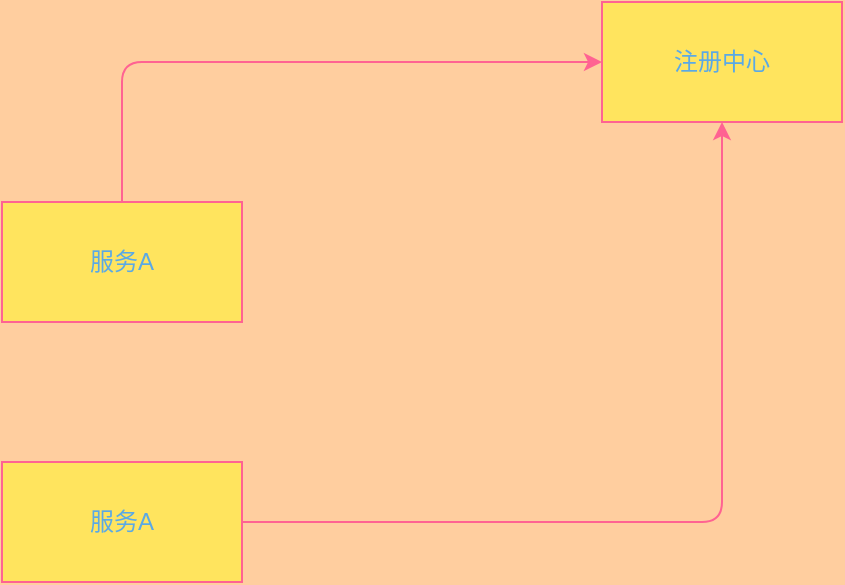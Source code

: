 <mxfile version="13.10.3" type="github">
  <diagram id="e2PfCPomFzrgpClZlvRu" name="Page-1">
    <mxGraphModel dx="782" dy="437" grid="1" gridSize="10" guides="1" tooltips="1" connect="1" arrows="1" fold="1" page="1" pageScale="1" pageWidth="3300" pageHeight="4681" background="#FFCE9F" math="0" shadow="0">
      <root>
        <mxCell id="Y1uHsdN24SP0hC61Rb4Q-0" />
        <mxCell id="Y1uHsdN24SP0hC61Rb4Q-1" parent="Y1uHsdN24SP0hC61Rb4Q-0" />
        <mxCell id="0f84cBG_Kml0ASm6lOnc-3" style="edgeStyle=orthogonalEdgeStyle;curved=0;rounded=1;sketch=0;orthogonalLoop=1;jettySize=auto;html=1;exitX=0.5;exitY=0;exitDx=0;exitDy=0;entryX=0;entryY=0.5;entryDx=0;entryDy=0;strokeColor=#FF6392;fillColor=#FFE45E;fontColor=#5AA9E6;" edge="1" parent="Y1uHsdN24SP0hC61Rb4Q-1" source="0f84cBG_Kml0ASm6lOnc-0" target="0f84cBG_Kml0ASm6lOnc-2">
          <mxGeometry relative="1" as="geometry" />
        </mxCell>
        <mxCell id="0f84cBG_Kml0ASm6lOnc-0" value="服务A" style="rounded=0;whiteSpace=wrap;html=1;sketch=0;strokeColor=#FF6392;fillColor=#FFE45E;fontColor=#5AA9E6;" vertex="1" parent="Y1uHsdN24SP0hC61Rb4Q-1">
          <mxGeometry x="1050" y="1300" width="120" height="60" as="geometry" />
        </mxCell>
        <mxCell id="0f84cBG_Kml0ASm6lOnc-4" style="edgeStyle=orthogonalEdgeStyle;curved=0;rounded=1;sketch=0;orthogonalLoop=1;jettySize=auto;html=1;exitX=1;exitY=0.5;exitDx=0;exitDy=0;entryX=0.5;entryY=1;entryDx=0;entryDy=0;strokeColor=#FF6392;fillColor=#FFE45E;fontColor=#5AA9E6;" edge="1" parent="Y1uHsdN24SP0hC61Rb4Q-1" source="0f84cBG_Kml0ASm6lOnc-1" target="0f84cBG_Kml0ASm6lOnc-2">
          <mxGeometry relative="1" as="geometry" />
        </mxCell>
        <mxCell id="0f84cBG_Kml0ASm6lOnc-1" value="服务A" style="rounded=0;whiteSpace=wrap;html=1;sketch=0;strokeColor=#FF6392;fillColor=#FFE45E;fontColor=#5AA9E6;" vertex="1" parent="Y1uHsdN24SP0hC61Rb4Q-1">
          <mxGeometry x="1050" y="1430" width="120" height="60" as="geometry" />
        </mxCell>
        <mxCell id="0f84cBG_Kml0ASm6lOnc-2" value="注册中心" style="rounded=0;whiteSpace=wrap;html=1;sketch=0;strokeColor=#FF6392;fillColor=#FFE45E;fontColor=#5AA9E6;" vertex="1" parent="Y1uHsdN24SP0hC61Rb4Q-1">
          <mxGeometry x="1350" y="1200" width="120" height="60" as="geometry" />
        </mxCell>
      </root>
    </mxGraphModel>
  </diagram>
</mxfile>
